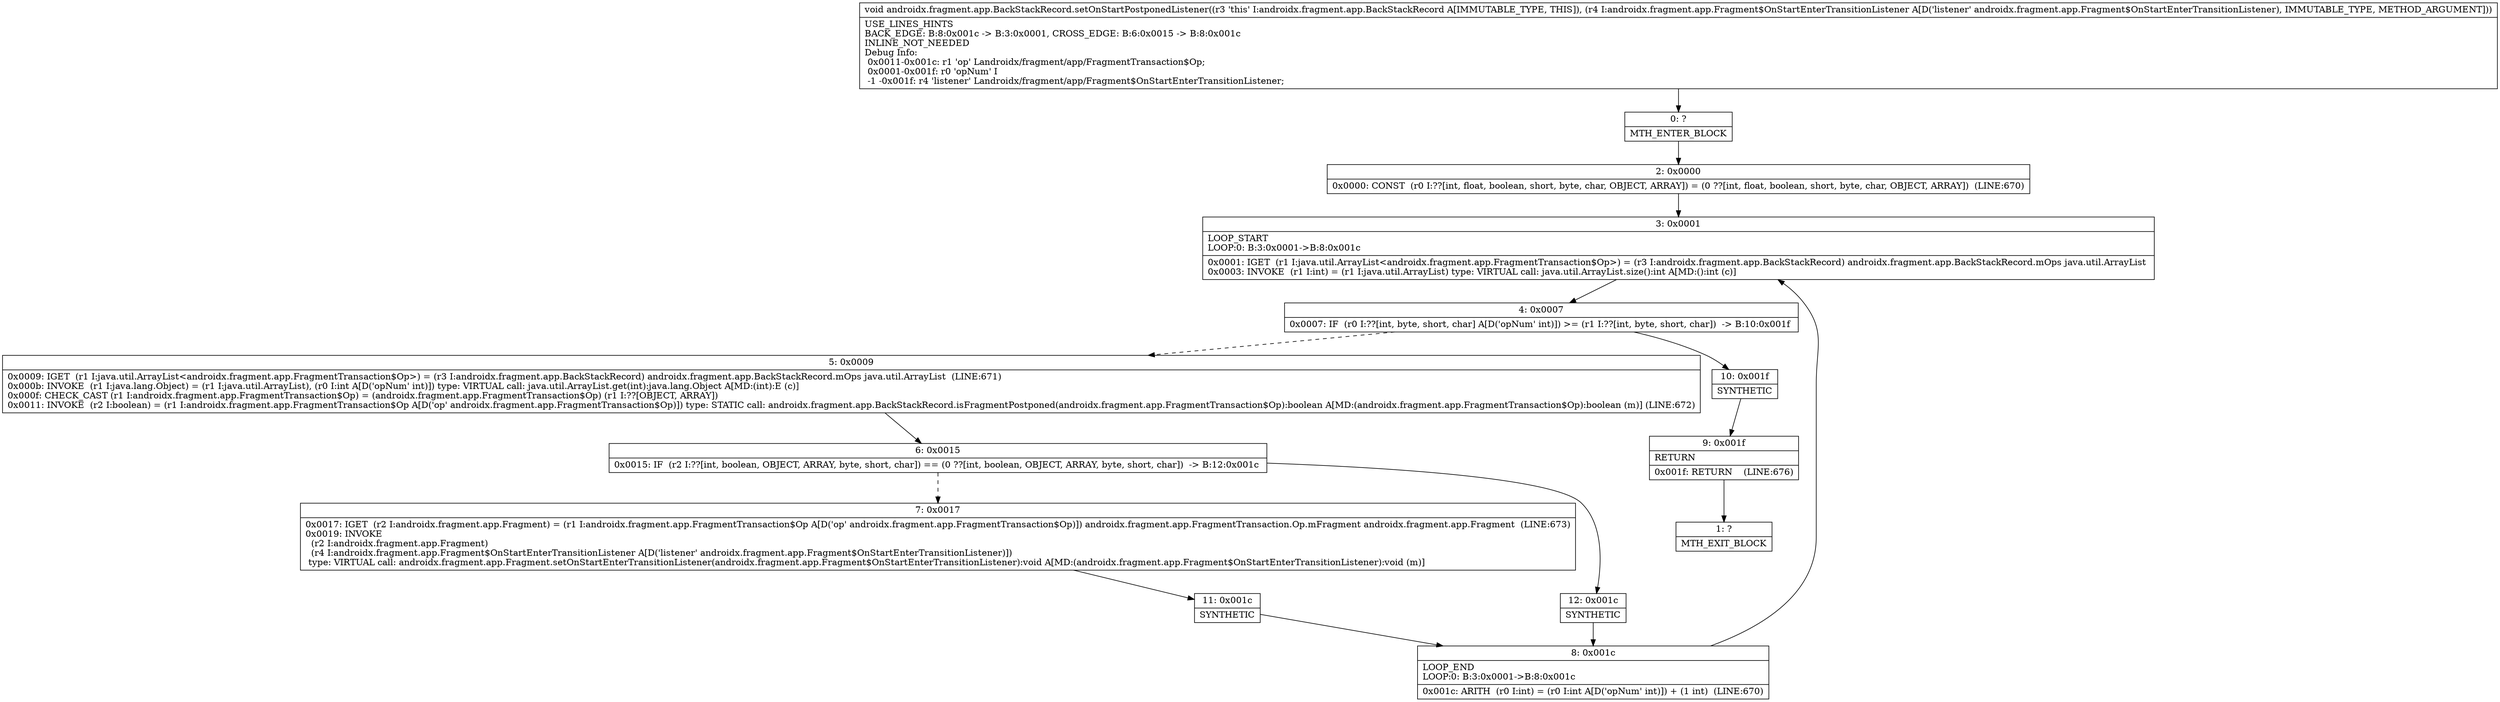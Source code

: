 digraph "CFG forandroidx.fragment.app.BackStackRecord.setOnStartPostponedListener(Landroidx\/fragment\/app\/Fragment$OnStartEnterTransitionListener;)V" {
Node_0 [shape=record,label="{0\:\ ?|MTH_ENTER_BLOCK\l}"];
Node_2 [shape=record,label="{2\:\ 0x0000|0x0000: CONST  (r0 I:??[int, float, boolean, short, byte, char, OBJECT, ARRAY]) = (0 ??[int, float, boolean, short, byte, char, OBJECT, ARRAY])  (LINE:670)\l}"];
Node_3 [shape=record,label="{3\:\ 0x0001|LOOP_START\lLOOP:0: B:3:0x0001\-\>B:8:0x001c\l|0x0001: IGET  (r1 I:java.util.ArrayList\<androidx.fragment.app.FragmentTransaction$Op\>) = (r3 I:androidx.fragment.app.BackStackRecord) androidx.fragment.app.BackStackRecord.mOps java.util.ArrayList \l0x0003: INVOKE  (r1 I:int) = (r1 I:java.util.ArrayList) type: VIRTUAL call: java.util.ArrayList.size():int A[MD:():int (c)]\l}"];
Node_4 [shape=record,label="{4\:\ 0x0007|0x0007: IF  (r0 I:??[int, byte, short, char] A[D('opNum' int)]) \>= (r1 I:??[int, byte, short, char])  \-\> B:10:0x001f \l}"];
Node_5 [shape=record,label="{5\:\ 0x0009|0x0009: IGET  (r1 I:java.util.ArrayList\<androidx.fragment.app.FragmentTransaction$Op\>) = (r3 I:androidx.fragment.app.BackStackRecord) androidx.fragment.app.BackStackRecord.mOps java.util.ArrayList  (LINE:671)\l0x000b: INVOKE  (r1 I:java.lang.Object) = (r1 I:java.util.ArrayList), (r0 I:int A[D('opNum' int)]) type: VIRTUAL call: java.util.ArrayList.get(int):java.lang.Object A[MD:(int):E (c)]\l0x000f: CHECK_CAST (r1 I:androidx.fragment.app.FragmentTransaction$Op) = (androidx.fragment.app.FragmentTransaction$Op) (r1 I:??[OBJECT, ARRAY]) \l0x0011: INVOKE  (r2 I:boolean) = (r1 I:androidx.fragment.app.FragmentTransaction$Op A[D('op' androidx.fragment.app.FragmentTransaction$Op)]) type: STATIC call: androidx.fragment.app.BackStackRecord.isFragmentPostponed(androidx.fragment.app.FragmentTransaction$Op):boolean A[MD:(androidx.fragment.app.FragmentTransaction$Op):boolean (m)] (LINE:672)\l}"];
Node_6 [shape=record,label="{6\:\ 0x0015|0x0015: IF  (r2 I:??[int, boolean, OBJECT, ARRAY, byte, short, char]) == (0 ??[int, boolean, OBJECT, ARRAY, byte, short, char])  \-\> B:12:0x001c \l}"];
Node_7 [shape=record,label="{7\:\ 0x0017|0x0017: IGET  (r2 I:androidx.fragment.app.Fragment) = (r1 I:androidx.fragment.app.FragmentTransaction$Op A[D('op' androidx.fragment.app.FragmentTransaction$Op)]) androidx.fragment.app.FragmentTransaction.Op.mFragment androidx.fragment.app.Fragment  (LINE:673)\l0x0019: INVOKE  \l  (r2 I:androidx.fragment.app.Fragment)\l  (r4 I:androidx.fragment.app.Fragment$OnStartEnterTransitionListener A[D('listener' androidx.fragment.app.Fragment$OnStartEnterTransitionListener)])\l type: VIRTUAL call: androidx.fragment.app.Fragment.setOnStartEnterTransitionListener(androidx.fragment.app.Fragment$OnStartEnterTransitionListener):void A[MD:(androidx.fragment.app.Fragment$OnStartEnterTransitionListener):void (m)]\l}"];
Node_11 [shape=record,label="{11\:\ 0x001c|SYNTHETIC\l}"];
Node_8 [shape=record,label="{8\:\ 0x001c|LOOP_END\lLOOP:0: B:3:0x0001\-\>B:8:0x001c\l|0x001c: ARITH  (r0 I:int) = (r0 I:int A[D('opNum' int)]) + (1 int)  (LINE:670)\l}"];
Node_12 [shape=record,label="{12\:\ 0x001c|SYNTHETIC\l}"];
Node_10 [shape=record,label="{10\:\ 0x001f|SYNTHETIC\l}"];
Node_9 [shape=record,label="{9\:\ 0x001f|RETURN\l|0x001f: RETURN    (LINE:676)\l}"];
Node_1 [shape=record,label="{1\:\ ?|MTH_EXIT_BLOCK\l}"];
MethodNode[shape=record,label="{void androidx.fragment.app.BackStackRecord.setOnStartPostponedListener((r3 'this' I:androidx.fragment.app.BackStackRecord A[IMMUTABLE_TYPE, THIS]), (r4 I:androidx.fragment.app.Fragment$OnStartEnterTransitionListener A[D('listener' androidx.fragment.app.Fragment$OnStartEnterTransitionListener), IMMUTABLE_TYPE, METHOD_ARGUMENT]))  | USE_LINES_HINTS\lBACK_EDGE: B:8:0x001c \-\> B:3:0x0001, CROSS_EDGE: B:6:0x0015 \-\> B:8:0x001c\lINLINE_NOT_NEEDED\lDebug Info:\l  0x0011\-0x001c: r1 'op' Landroidx\/fragment\/app\/FragmentTransaction$Op;\l  0x0001\-0x001f: r0 'opNum' I\l  \-1 \-0x001f: r4 'listener' Landroidx\/fragment\/app\/Fragment$OnStartEnterTransitionListener;\l}"];
MethodNode -> Node_0;Node_0 -> Node_2;
Node_2 -> Node_3;
Node_3 -> Node_4;
Node_4 -> Node_5[style=dashed];
Node_4 -> Node_10;
Node_5 -> Node_6;
Node_6 -> Node_7[style=dashed];
Node_6 -> Node_12;
Node_7 -> Node_11;
Node_11 -> Node_8;
Node_8 -> Node_3;
Node_12 -> Node_8;
Node_10 -> Node_9;
Node_9 -> Node_1;
}

